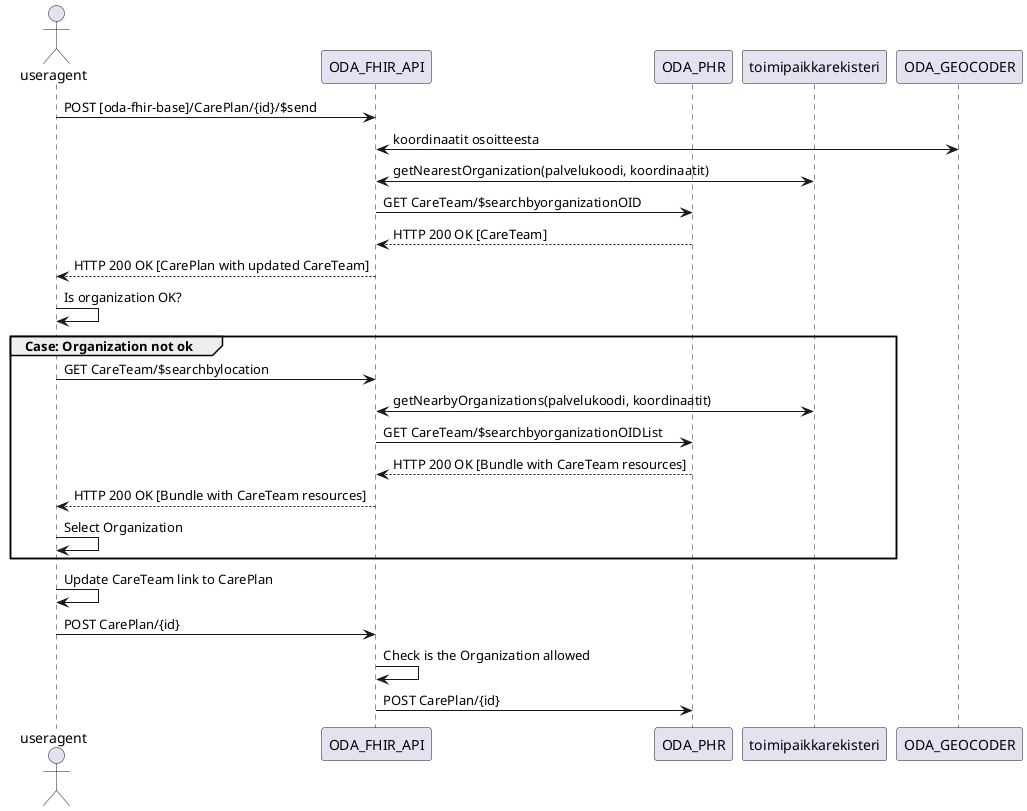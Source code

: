 @startuml
actor useragent
participant ODA_FHIR_API
participant ODA_PHR
participant toimipaikkarekisteri
participant ODA_GEOCODER


useragent -> ODA_FHIR_API : POST [oda-fhir-base]/CarePlan/{id}/$send

ODA_FHIR_API <-> ODA_GEOCODER : koordinaatit osoitteesta

ODA_FHIR_API <-> toimipaikkarekisteri : getNearestOrganization(palvelukoodi, koordinaatit)
ODA_FHIR_API -> ODA_PHR : GET CareTeam/$searchbyorganizationOID
ODA_PHR --> ODA_FHIR_API : HTTP 200 OK [CareTeam]
ODA_FHIR_API --> useragent : HTTP 200 OK [CarePlan with updated CareTeam]
useragent -> useragent : Is organization OK?

group Case: Organization not ok
useragent -> ODA_FHIR_API : GET CareTeam/$searchbylocation
ODA_FHIR_API <-> toimipaikkarekisteri : getNearbyOrganizations(palvelukoodi, koordinaatit)
ODA_FHIR_API -> ODA_PHR : GET CareTeam/$searchbyorganizationOIDList
ODA_PHR --> ODA_FHIR_API : HTTP 200 OK [Bundle with CareTeam resources]
ODA_FHIR_API --> useragent : HTTP 200 OK [Bundle with CareTeam resources]
useragent -> useragent : Select Organization
end
useragent -> useragent : Update CareTeam link to CarePlan
useragent -> ODA_FHIR_API : POST CarePlan/{id}
ODA_FHIR_API -> ODA_FHIR_API : Check is the Organization allowed
ODA_FHIR_API -> ODA_PHR : POST CarePlan/{id}

@enduml

